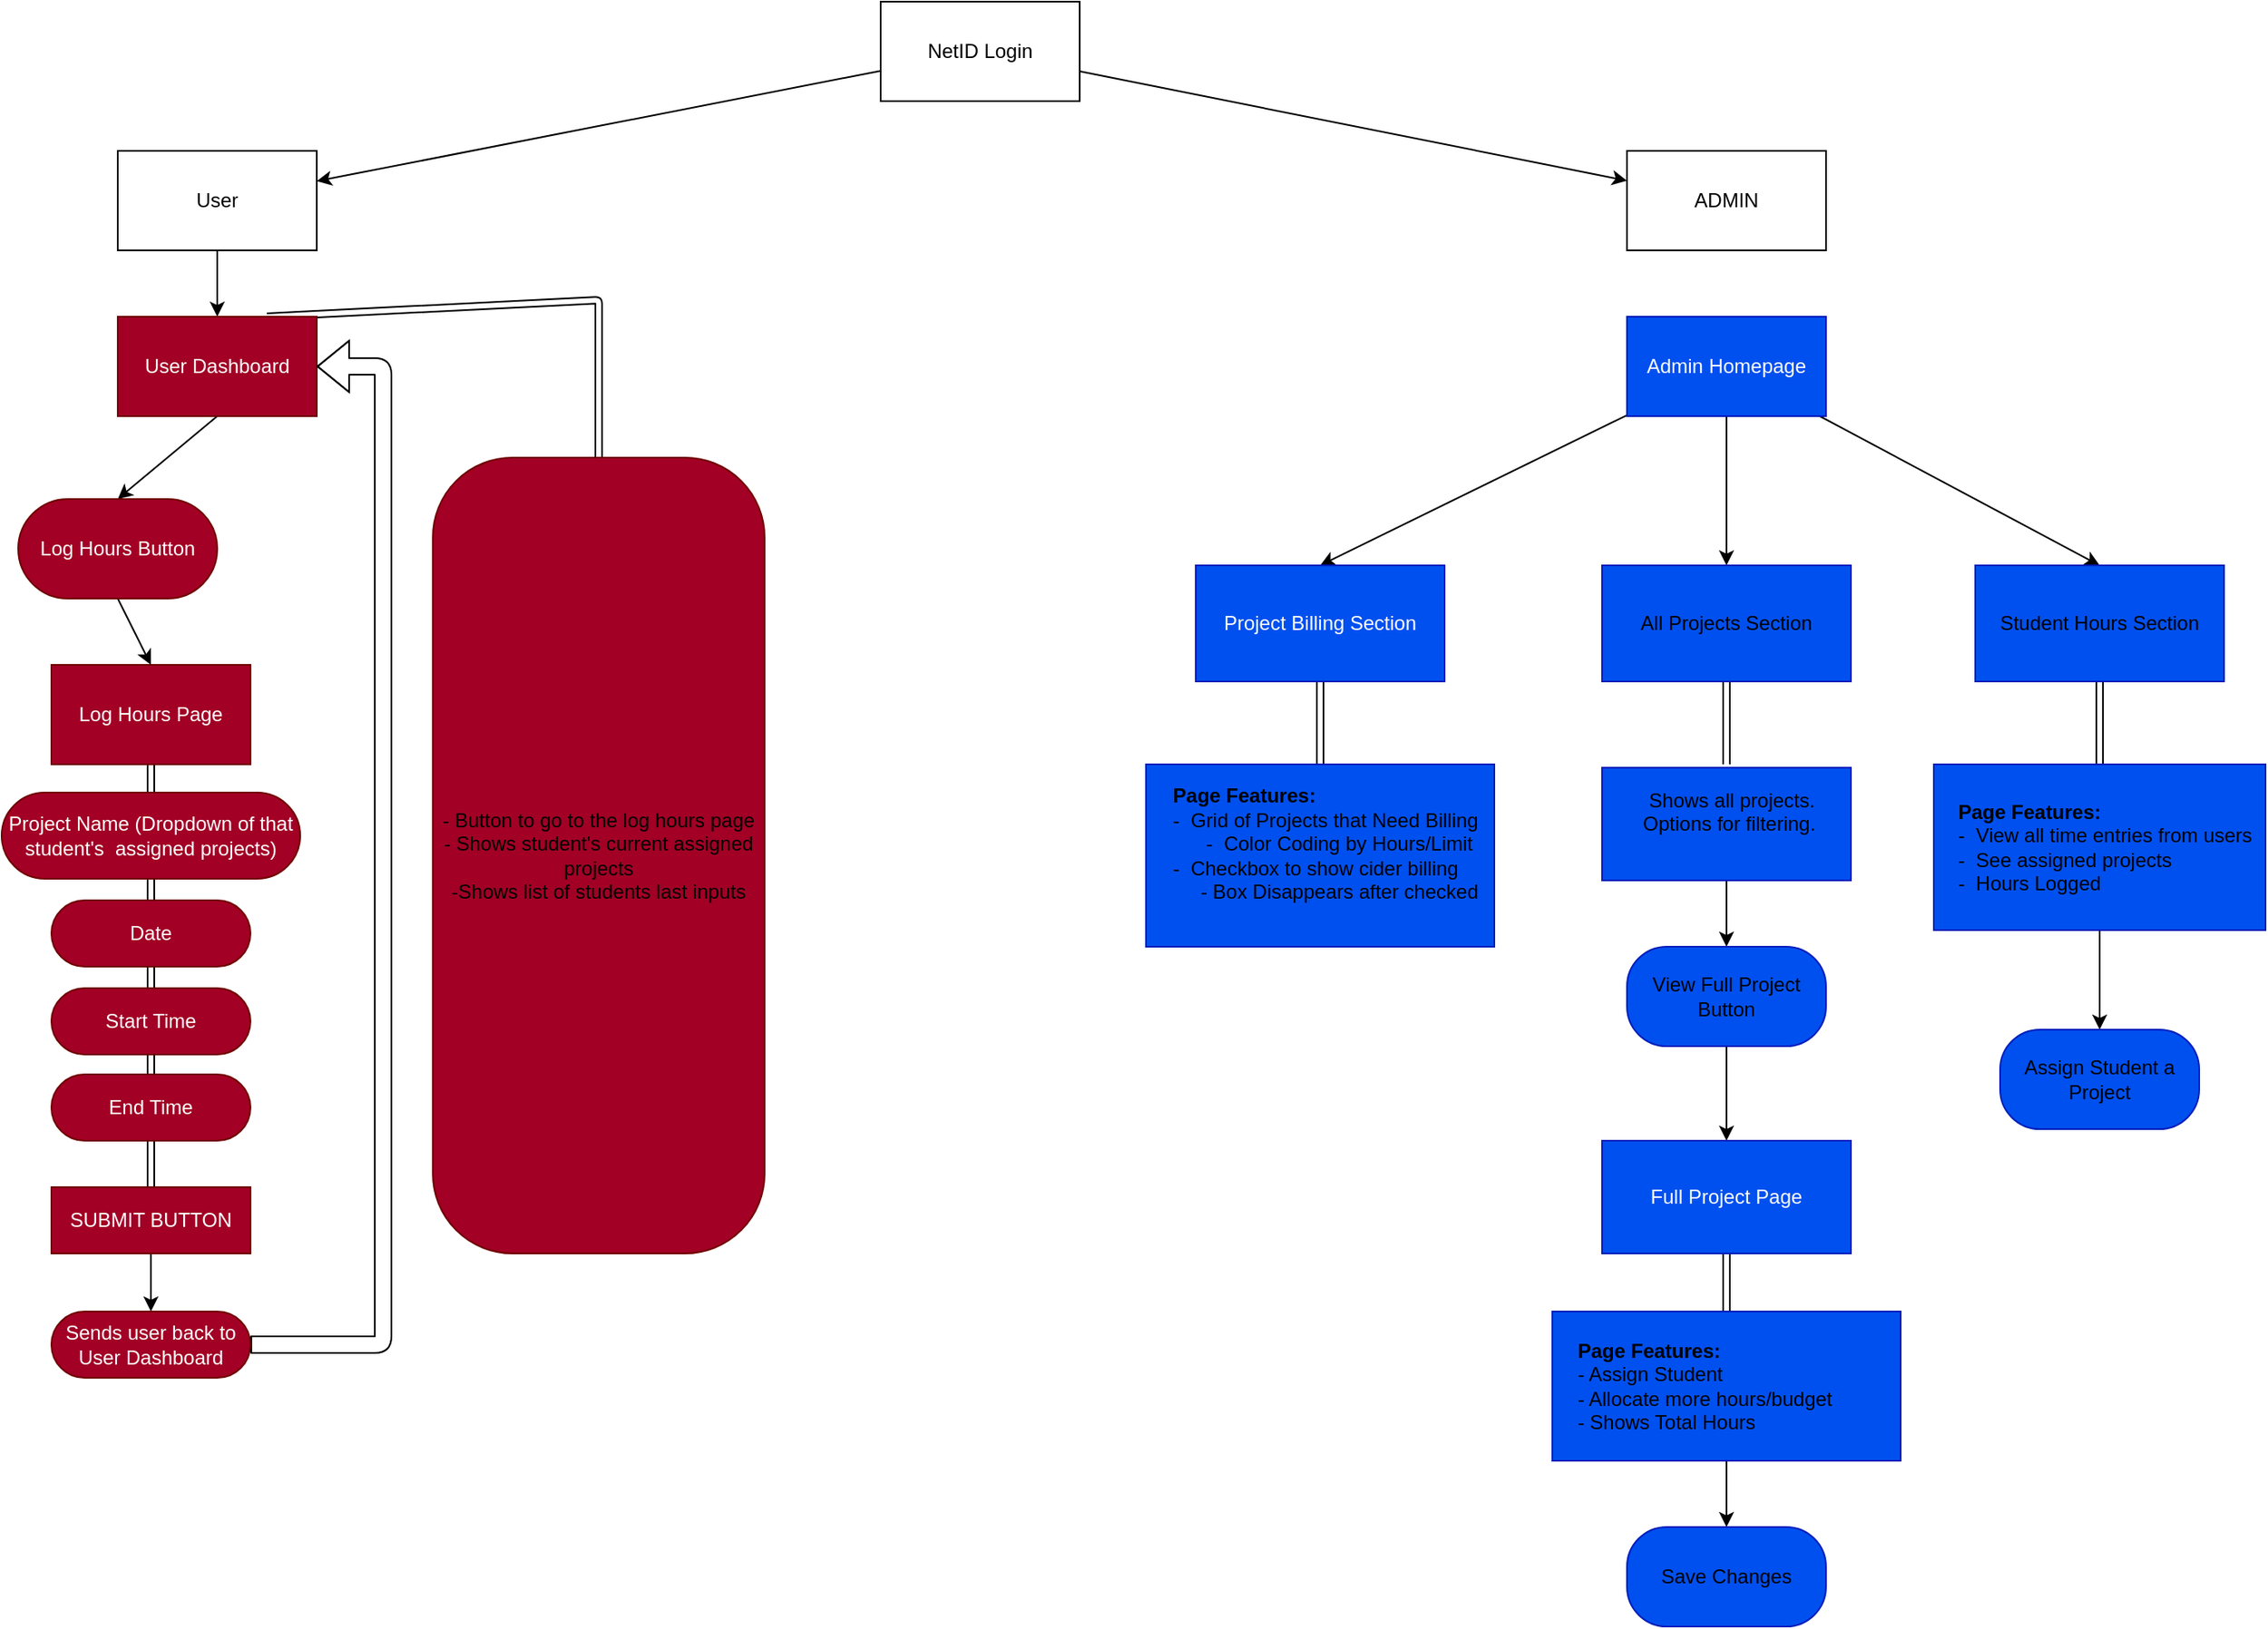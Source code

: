 <mxfile>
    <diagram id="1BaL2kHhpR9fWBhbZXey" name="Page-1">
        <mxGraphModel dx="2011" dy="1198" grid="1" gridSize="10" guides="1" tooltips="1" connect="1" arrows="1" fold="1" page="1" pageScale="1" pageWidth="1600" pageHeight="1100" math="0" shadow="0">
            <root>
                <mxCell id="0"/>
                <mxCell id="1" parent="0"/>
                <mxCell id="69" style="edgeStyle=none;html=1;" edge="1" parent="1" source="2" target="3">
                    <mxGeometry relative="1" as="geometry"/>
                </mxCell>
                <mxCell id="70" style="edgeStyle=none;html=1;" edge="1" parent="1" source="2" target="5">
                    <mxGeometry relative="1" as="geometry"/>
                </mxCell>
                <mxCell id="2" value="NetID Login" style="whiteSpace=wrap;html=1;" parent="1" vertex="1">
                    <mxGeometry x="648" y="60" width="120" height="60" as="geometry"/>
                </mxCell>
                <mxCell id="17" style="edgeStyle=none;html=1;exitX=0.5;exitY=1;exitDx=0;exitDy=0;entryX=0.5;entryY=0;entryDx=0;entryDy=0;" parent="1" source="3" target="7" edge="1">
                    <mxGeometry relative="1" as="geometry"/>
                </mxCell>
                <mxCell id="3" value="User" style="whiteSpace=wrap;html=1;" parent="1" vertex="1">
                    <mxGeometry x="188" y="150" width="120" height="60" as="geometry"/>
                </mxCell>
                <mxCell id="5" value="ADMIN" style="whiteSpace=wrap;html=1;" parent="1" vertex="1">
                    <mxGeometry x="1098" y="150" width="120" height="60" as="geometry"/>
                </mxCell>
                <mxCell id="37" style="edgeStyle=none;html=1;entryX=0.5;entryY=0;entryDx=0;entryDy=0;" edge="1" parent="1" source="6" target="36">
                    <mxGeometry relative="1" as="geometry"/>
                </mxCell>
                <mxCell id="50" style="edgeStyle=none;html=1;entryX=0.5;entryY=0;entryDx=0;entryDy=0;" edge="1" parent="1" source="6" target="45">
                    <mxGeometry relative="1" as="geometry"/>
                </mxCell>
                <mxCell id="52" style="edgeStyle=none;html=1;entryX=0.5;entryY=0;entryDx=0;entryDy=0;" edge="1" parent="1" source="6" target="51">
                    <mxGeometry relative="1" as="geometry"/>
                </mxCell>
                <mxCell id="6" value="Admin Homepage" style="whiteSpace=wrap;html=1;fillColor=#0050ef;fontColor=#ffffff;strokeColor=#001DBC;" parent="1" vertex="1">
                    <mxGeometry x="1098" y="250" width="120" height="60" as="geometry"/>
                </mxCell>
                <mxCell id="27" style="edgeStyle=none;html=1;exitX=0.5;exitY=1;exitDx=0;exitDy=0;entryX=0.5;entryY=0;entryDx=0;entryDy=0;" parent="1" source="7" target="26" edge="1">
                    <mxGeometry relative="1" as="geometry"/>
                </mxCell>
                <mxCell id="35" style="edgeStyle=none;shape=link;html=1;exitX=0.75;exitY=0;exitDx=0;exitDy=0;entryX=0.5;entryY=0;entryDx=0;entryDy=0;" parent="1" source="7" target="30" edge="1">
                    <mxGeometry relative="1" as="geometry">
                        <mxPoint x="468" y="250" as="targetPoint"/>
                        <Array as="points">
                            <mxPoint x="478" y="240"/>
                        </Array>
                    </mxGeometry>
                </mxCell>
                <mxCell id="7" value="User Dashboard" style="whiteSpace=wrap;html=1;fillColor=#a20025;fontColor=#ffffff;strokeColor=#6F0000;" parent="1" vertex="1">
                    <mxGeometry x="188" y="250" width="120" height="60" as="geometry"/>
                </mxCell>
                <mxCell id="20" style="edgeStyle=none;shape=link;html=1;exitX=0.5;exitY=1;exitDx=0;exitDy=0;entryX=0.5;entryY=0;entryDx=0;entryDy=0;" parent="1" source="10" target="11" edge="1">
                    <mxGeometry relative="1" as="geometry"/>
                </mxCell>
                <mxCell id="10" value="Log Hours Page" style="whiteSpace=wrap;html=1;fillColor=#a20025;fontColor=#ffffff;strokeColor=#6F0000;" parent="1" vertex="1">
                    <mxGeometry x="148" y="460" width="120" height="60" as="geometry"/>
                </mxCell>
                <mxCell id="21" style="edgeStyle=none;shape=link;html=1;exitX=0.5;exitY=1;exitDx=0;exitDy=0;entryX=0.5;entryY=0;entryDx=0;entryDy=0;" parent="1" source="11" target="12" edge="1">
                    <mxGeometry relative="1" as="geometry"/>
                </mxCell>
                <mxCell id="11" value="Project Name (Dropdown of that student&#39;s&amp;nbsp; assigned projects)" style="whiteSpace=wrap;html=1;fillColor=#a20025;fontColor=#ffffff;strokeColor=#6F0000;rounded=1;arcSize=50;" parent="1" vertex="1">
                    <mxGeometry x="118" y="537" width="180" height="52" as="geometry"/>
                </mxCell>
                <mxCell id="22" style="edgeStyle=none;shape=link;html=1;exitX=0.5;exitY=1;exitDx=0;exitDy=0;entryX=0.5;entryY=0;entryDx=0;entryDy=0;" parent="1" source="12" target="13" edge="1">
                    <mxGeometry relative="1" as="geometry"/>
                </mxCell>
                <mxCell id="12" value="Date" style="whiteSpace=wrap;html=1;fillColor=#a20025;fontColor=#ffffff;strokeColor=#6F0000;rounded=1;arcSize=50;" parent="1" vertex="1">
                    <mxGeometry x="148" y="602" width="120" height="40" as="geometry"/>
                </mxCell>
                <mxCell id="23" style="edgeStyle=none;shape=link;html=1;exitX=0.5;exitY=1;exitDx=0;exitDy=0;entryX=0.5;entryY=0;entryDx=0;entryDy=0;" parent="1" source="13" target="14" edge="1">
                    <mxGeometry relative="1" as="geometry"/>
                </mxCell>
                <mxCell id="13" value="Start Time" style="whiteSpace=wrap;html=1;fillColor=#a20025;fontColor=#ffffff;strokeColor=#6F0000;rounded=1;arcSize=50;" parent="1" vertex="1">
                    <mxGeometry x="148" y="655" width="120" height="40" as="geometry"/>
                </mxCell>
                <mxCell id="24" style="edgeStyle=none;shape=link;html=1;exitX=0.5;exitY=1;exitDx=0;exitDy=0;entryX=0.5;entryY=0;entryDx=0;entryDy=0;" parent="1" source="14" target="15" edge="1">
                    <mxGeometry relative="1" as="geometry"/>
                </mxCell>
                <mxCell id="14" value="End Time" style="whiteSpace=wrap;html=1;fillColor=#a20025;fontColor=#ffffff;strokeColor=#6F0000;rounded=1;arcSize=50;" parent="1" vertex="1">
                    <mxGeometry x="148" y="707" width="120" height="40" as="geometry"/>
                </mxCell>
                <mxCell id="32" style="edgeStyle=none;html=1;exitX=0.5;exitY=1;exitDx=0;exitDy=0;entryX=0.5;entryY=0;entryDx=0;entryDy=0;" parent="1" source="15" target="31" edge="1">
                    <mxGeometry relative="1" as="geometry"/>
                </mxCell>
                <mxCell id="15" value="SUBMIT BUTTON" style="whiteSpace=wrap;html=1;fillColor=#a20025;fontColor=#ffffff;strokeColor=#6F0000;rounded=1;arcSize=0;glass=0;shadow=0;" parent="1" vertex="1">
                    <mxGeometry x="148" y="775" width="120" height="40" as="geometry"/>
                </mxCell>
                <mxCell id="28" style="edgeStyle=none;html=1;exitX=0.5;exitY=1;exitDx=0;exitDy=0;entryX=0.5;entryY=0;entryDx=0;entryDy=0;" parent="1" source="26" target="10" edge="1">
                    <mxGeometry relative="1" as="geometry"/>
                </mxCell>
                <mxCell id="26" value="Log Hours Button" style="whiteSpace=wrap;html=1;fillColor=#a20025;fontColor=#ffffff;strokeColor=#6F0000;rounded=1;arcSize=50;" parent="1" vertex="1">
                    <mxGeometry x="128" y="360" width="120" height="60" as="geometry"/>
                </mxCell>
                <mxCell id="30" value="&lt;font style=&quot;color: light-dark(rgb(0, 0, 0), rgb(0, 0, 0));&quot;&gt;- Button to go to the log hours page&lt;/font&gt;&lt;div&gt;&lt;font style=&quot;color: light-dark(rgb(0, 0, 0), rgb(0, 0, 0));&quot;&gt;- Shows student&#39;s current assigned projects&lt;/font&gt;&lt;/div&gt;&lt;div&gt;&lt;font style=&quot;color: light-dark(rgb(0, 0, 0), rgb(0, 0, 0));&quot;&gt;-Shows list of students last inputs&lt;/font&gt;&lt;/div&gt;" style="whiteSpace=wrap;html=1;fillColor=#a20025;fontColor=#ffffff;strokeColor=#6F0000;rounded=1;arcSize=24;" parent="1" vertex="1">
                    <mxGeometry x="378" y="335" width="200" height="480" as="geometry"/>
                </mxCell>
                <mxCell id="33" style="edgeStyle=none;html=1;exitX=1;exitY=0.5;exitDx=0;exitDy=0;entryX=1;entryY=0.5;entryDx=0;entryDy=0;shape=flexArrow;" parent="1" source="31" target="7" edge="1">
                    <mxGeometry relative="1" as="geometry">
                        <Array as="points">
                            <mxPoint x="348" y="870"/>
                            <mxPoint x="348" y="280"/>
                        </Array>
                    </mxGeometry>
                </mxCell>
                <mxCell id="31" value="Sends user back to User Dashboard" style="whiteSpace=wrap;html=1;fillColor=#a20025;fontColor=#ffffff;strokeColor=#6F0000;rounded=1;arcSize=50;" parent="1" vertex="1">
                    <mxGeometry x="148" y="850" width="120" height="40" as="geometry"/>
                </mxCell>
                <mxCell id="49" style="edgeStyle=none;html=1;entryX=0.5;entryY=0;entryDx=0;entryDy=0;shape=link;" edge="1" parent="1" source="36" target="38">
                    <mxGeometry relative="1" as="geometry"/>
                </mxCell>
                <mxCell id="36" value="Project Billing Section" style="rounded=1;whiteSpace=wrap;html=1;arcSize=0;fillColor=#0050ef;fontColor=#ffffff;strokeColor=#001DBC;" vertex="1" parent="1">
                    <mxGeometry x="838" y="400" width="150" height="70" as="geometry"/>
                </mxCell>
                <mxCell id="38" value="&lt;div style=&quot;text-align: left;&quot;&gt;&lt;font style=&quot;&quot;&gt;&lt;span style=&quot;background-color: transparent;&quot;&gt;&lt;font style=&quot;&quot;&gt;&lt;font style=&quot;color: light-dark(rgb(0, 0, 0), rgb(0, 0, 0));&quot;&gt;&amp;nbsp; &lt;/font&gt;&lt;b style=&quot;&quot;&gt;&lt;font style=&quot;color: light-dark(rgb(0, 0, 0), rgb(0, 0, 0));&quot;&gt;Page Features:&lt;/font&gt;&lt;/b&gt;&lt;/font&gt;&lt;/span&gt;&lt;span style=&quot;color: light-dark(rgb(0, 0, 0), rgb(0, 0, 0)); font-family: monospace; font-size: 0px; text-wrap: nowrap; background-color: transparent;&quot;&gt;%3CmxGraphModel%3E%3Croot%3E%3CmxCell%20id%3D%220%22%2F%3E%3CmxCell%20id%3D%221%22%20parent%3D%220%22%2F%3E%3CmxCell%20id%3D%222%22%20value%3D%22%26lt%3Bdiv%20style%3D%26quot%3Btext-align%3A%20left%3B%26quot%3B%26gt%3B%26lt%3Bspan%20style%3D%26quot%3Bbackground-color%3A%20transparent%3B%26quot%3B%26gt%3B%26lt%3Bfont%20style%3D%26quot%3Bcolor%3A%20light-dark(rgb(0%2C%200%2C%200)%2C%20rgb(0%2C%200%2C%200))%3B%26quot%3B%26gt%3B%26amp%3Bnbsp%3B%20-%26amp%3Bnbsp%3B%20Grid%20of%20Projects%20that%20Need%20Billing%26lt%3B%2Ffont%26gt%3B%26lt%3B%2Fspan%26gt%3B%26lt%3B%2Fdiv%26gt%3B%26lt%3Bdiv%20style%3D%26quot%3Btext-align%3A%20left%3B%26quot%3B%26gt%3B%26lt%3Bfont%20style%3D%26quot%3Bcolor%3A%20light-dark(rgb(0%2C%200%2C%200)%2C%20rgb(0%2C%200%2C%200))%3B%26quot%3B%26gt%3B%26amp%3Bnbsp%3B%20%26lt%3Bspan%20style%3D%26quot%3Bwhite-space%3A%20pre%3B%26quot%3B%26gt%3B%26%239%3B%26lt%3B%2Fspan%26gt%3B-%26amp%3Bnbsp%3B%20Color%20Coding%20by%20Hours%2FLimit%26amp%3Bnbsp%3B%26lt%3B%2Ffont%26gt%3B%26lt%3B%2Fdiv%26gt%3B%26lt%3Bdiv%20style%3D%26quot%3Btext-align%3A%20left%3B%26quot%3B%26gt%3B%26lt%3Bfont%20style%3D%26quot%3Bcolor%3A%20light-dark(rgb(0%2C%200%2C%200)%2C%20rgb(0%2C%200%2C%200))%3B%26quot%3B%26gt%3B%26amp%3Bnbsp%3B%20-%26amp%3Bnbsp%3B%20Checkbox%20to%20show%20cider%20billing%26lt%3B%2Ffont%26gt%3B%26lt%3B%2Fdiv%26gt%3B%26lt%3Bdiv%20style%3D%26quot%3Btext-align%3A%20left%3B%26quot%3B%26gt%3B%26lt%3Bfont%20style%3D%26quot%3Bcolor%3A%20light-dark(rgb(0%2C%200%2C%200)%2C%20rgb(0%2C%200%2C%200))%3B%26quot%3B%26gt%3B%26amp%3Bnbsp%3B%26lt%3B%2Ffont%26gt%3B%26lt%3B%2Fdiv%26gt%3B%26lt%3Bdiv%20style%3D%26quot%3Btext-align%3A%20left%3B%26quot%3B%26gt%3B%26lt%3Bfont%20style%3D%26quot%3Bcolor%3A%20light-dark(rgb(0%2C%200%2C%200)%2C%20rgb(0%2C%200%2C%200))%3B%26quot%3B%26gt%3B%26amp%3Bnbsp%3B%26lt%3B%2Ffont%26gt%3B%26lt%3B%2Fdiv%26gt%3B%26lt%3Bdiv%26gt%3B%26lt%3Bbr%26gt%3B%26lt%3B%2Fdiv%26gt%3B%22%20style%3D%22rounded%3D0%3BwhiteSpace%3Dwrap%3Bhtml%3D1%3BfillColor%3D%230050ef%3BfontColor%3D%23ffffff%3BstrokeColor%3D%23001DBC%3B%22%20vertex%3D%221%22%20parent%3D%221%22%3E%3CmxGeometry%20x%3D%22700%22%20y%3D%22490%22%20width%3D%22210%22%20height%3D%22155%22%20as%3D%22geometry%22%2F%3E%3C%2FmxCell%3E%3C%2Froot%3E%3C%2FmxGraphModel%3E&lt;/span&gt;&lt;/font&gt;&lt;/div&gt;&lt;div style=&quot;text-align: left;&quot;&gt;&lt;span style=&quot;background-color: transparent;&quot;&gt;&lt;font style=&quot;color: light-dark(rgb(0, 0, 0), rgb(0, 0, 0));&quot;&gt;&amp;nbsp; -&amp;nbsp; Grid of Projects that Need Billing&lt;/font&gt;&lt;/span&gt;&lt;/div&gt;&lt;div style=&quot;text-align: left;&quot;&gt;&lt;font style=&quot;color: light-dark(rgb(0, 0, 0), rgb(0, 0, 0));&quot;&gt;&amp;nbsp; &lt;span style=&quot;white-space: pre;&quot;&gt;&#x9;&lt;/span&gt;-&amp;nbsp; Color Coding by Hours/Limit&amp;nbsp;&lt;/font&gt;&lt;/div&gt;&lt;div style=&quot;text-align: left;&quot;&gt;&lt;font style=&quot;color: light-dark(rgb(0, 0, 0), rgb(0, 0, 0));&quot;&gt;&amp;nbsp; -&amp;nbsp; Checkbox to show cider billing&lt;/font&gt;&lt;/div&gt;&lt;div style=&quot;text-align: left;&quot;&gt;&lt;font style=&quot;color: light-dark(rgb(0, 0, 0), rgb(0, 0, 0));&quot;&gt;&amp;nbsp; &amp;nbsp; &amp;nbsp; &amp;nbsp;- Box Disappears after checked&lt;/font&gt;&lt;/div&gt;&lt;div style=&quot;text-align: left;&quot;&gt;&lt;font style=&quot;color: light-dark(rgb(0, 0, 0), rgb(0, 0, 0));&quot;&gt;&lt;br&gt;&lt;/font&gt;&lt;/div&gt;" style="rounded=0;whiteSpace=wrap;html=1;fillColor=#0050ef;fontColor=#ffffff;strokeColor=#001DBC;" vertex="1" parent="1">
                    <mxGeometry x="808" y="520" width="210" height="110" as="geometry"/>
                </mxCell>
                <mxCell id="55" style="edgeStyle=none;html=1;entryX=0.5;entryY=0;entryDx=0;entryDy=0;" edge="1" parent="1" source="43" target="54">
                    <mxGeometry relative="1" as="geometry"/>
                </mxCell>
                <mxCell id="43" value="&lt;font style=&quot;color: light-dark(rgb(0, 0, 0), rgb(0, 0, 0));&quot;&gt;&amp;nbsp; Shows all projects.&lt;/font&gt;&lt;div&gt;&lt;font style=&quot;color: light-dark(rgb(0, 0, 0), rgb(0, 0, 0));&quot;&gt;&amp;nbsp; Options for filtering.&amp;nbsp;&lt;/font&gt;&lt;/div&gt;&lt;div&gt;&lt;font style=&quot;color: light-dark(rgb(0, 0, 0), rgb(0, 0, 0));&quot;&gt;&amp;nbsp;&amp;nbsp;&lt;/font&gt;&lt;/div&gt;" style="rounded=1;whiteSpace=wrap;html=1;arcSize=0;fillColor=#0050ef;fontColor=#ffffff;strokeColor=#001DBC;align=center;" vertex="1" parent="1">
                    <mxGeometry x="1083" y="522" width="150" height="68" as="geometry"/>
                </mxCell>
                <mxCell id="53" style="edgeStyle=none;html=1;shape=link;" edge="1" parent="1" source="45">
                    <mxGeometry relative="1" as="geometry">
                        <mxPoint x="1158" y="520" as="targetPoint"/>
                    </mxGeometry>
                </mxCell>
                <mxCell id="45" value="&lt;font style=&quot;color: light-dark(rgb(0, 0, 0), rgb(0, 0, 0));&quot;&gt;All Projects Section&lt;/font&gt;" style="rounded=1;whiteSpace=wrap;html=1;arcSize=0;fillColor=#0050ef;fontColor=#ffffff;strokeColor=#001DBC;" vertex="1" parent="1">
                    <mxGeometry x="1083" y="400" width="150" height="70" as="geometry"/>
                </mxCell>
                <mxCell id="66" style="edgeStyle=none;html=1;entryX=0.5;entryY=0;entryDx=0;entryDy=0;shape=link;" edge="1" parent="1" source="51" target="64">
                    <mxGeometry relative="1" as="geometry"/>
                </mxCell>
                <mxCell id="51" value="&lt;font style=&quot;color: light-dark(rgb(0, 0, 0), rgb(0, 0, 0));&quot;&gt;Student Hours Section&lt;/font&gt;" style="rounded=1;whiteSpace=wrap;html=1;arcSize=0;fillColor=#0050ef;fontColor=#ffffff;strokeColor=#001DBC;" vertex="1" parent="1">
                    <mxGeometry x="1308" y="400" width="150" height="70" as="geometry"/>
                </mxCell>
                <mxCell id="57" style="edgeStyle=none;html=1;entryX=0.5;entryY=0;entryDx=0;entryDy=0;" edge="1" parent="1" source="54" target="56">
                    <mxGeometry relative="1" as="geometry"/>
                </mxCell>
                <mxCell id="54" value="&lt;font style=&quot;color: light-dark(rgb(0, 0, 0), rgb(0, 0, 0));&quot;&gt;View Full Project&lt;/font&gt;&lt;div&gt;&lt;font style=&quot;color: light-dark(rgb(0, 0, 0), rgb(0, 0, 0));&quot;&gt;Button&lt;/font&gt;&lt;/div&gt;" style="rounded=1;whiteSpace=wrap;html=1;arcSize=40;fillColor=#0050ef;fontColor=#ffffff;strokeColor=#001DBC;" vertex="1" parent="1">
                    <mxGeometry x="1098" y="630" width="120" height="60" as="geometry"/>
                </mxCell>
                <mxCell id="59" style="edgeStyle=none;html=1;shape=link;" edge="1" parent="1" source="56" target="58">
                    <mxGeometry relative="1" as="geometry"/>
                </mxCell>
                <mxCell id="56" value="Full Project Page" style="rounded=1;whiteSpace=wrap;html=1;arcSize=0;fillColor=#0050ef;fontColor=#ffffff;strokeColor=#001DBC;align=center;" vertex="1" parent="1">
                    <mxGeometry x="1083" y="747" width="150" height="68" as="geometry"/>
                </mxCell>
                <mxCell id="61" style="edgeStyle=none;html=1;" edge="1" parent="1" source="58" target="60">
                    <mxGeometry relative="1" as="geometry"/>
                </mxCell>
                <mxCell id="58" value="&lt;div style=&quot;&quot;&gt;&lt;font&gt;&lt;font style=&quot;&quot;&gt;&lt;font style=&quot;color: light-dark(rgb(0, 0, 0), rgb(0, 0, 0));&quot;&gt;&amp;nbsp; &amp;nbsp;&lt;/font&gt;&lt;font style=&quot;color: light-dark(rgb(0, 0, 0), rgb(0, 0, 0));&quot;&gt;&amp;nbsp;&lt;/font&gt;&lt;/font&gt;&lt;/font&gt;&lt;b style=&quot;background-color: transparent; scrollbar-color: light-dark(#e2e2e2, #4b4b4b)&lt;br/&gt;&#x9;&#x9;&#x9;&#x9;&#x9;light-dark(#fbfbfb, var(--dark-panel-color));&quot;&gt;&lt;font style=&quot;color: light-dark(rgb(0, 0, 0), rgb(0, 0, 0));&quot;&gt;Page Features:&lt;/font&gt;&lt;/b&gt;&lt;/div&gt;&lt;div style=&quot;&quot;&gt;&lt;font style=&quot;color: light-dark(rgb(0, 0, 0), rgb(0, 0, 0));&quot;&gt;&amp;nbsp; &amp;nbsp; - Assign Student&lt;/font&gt;&lt;/div&gt;&lt;div style=&quot;&quot;&gt;&lt;font style=&quot;color: light-dark(rgb(0, 0, 0), rgb(0, 0, 0));&quot;&gt;&amp;nbsp; &amp;nbsp; - Allocate more hours/budget&lt;/font&gt;&lt;/div&gt;&lt;div style=&quot;&quot;&gt;&lt;font style=&quot;color: light-dark(rgb(0, 0, 0), rgb(0, 0, 0));&quot;&gt;&amp;nbsp; &amp;nbsp; - Shows Total Hours&lt;/font&gt;&lt;/div&gt;" style="rounded=0;whiteSpace=wrap;html=1;fillColor=#0050ef;fontColor=#ffffff;strokeColor=#001DBC;align=left;" vertex="1" parent="1">
                    <mxGeometry x="1053" y="850" width="210" height="90" as="geometry"/>
                </mxCell>
                <mxCell id="60" value="&lt;font style=&quot;color: light-dark(rgb(0, 0, 0), rgb(0, 0, 0));&quot;&gt;Save Changes&lt;/font&gt;" style="rounded=1;whiteSpace=wrap;html=1;arcSize=40;fillColor=#0050ef;fontColor=#ffffff;strokeColor=#001DBC;" vertex="1" parent="1">
                    <mxGeometry x="1098" y="980" width="120" height="60" as="geometry"/>
                </mxCell>
                <mxCell id="68" style="edgeStyle=none;html=1;entryX=0.5;entryY=0;entryDx=0;entryDy=0;" edge="1" parent="1" source="64" target="67">
                    <mxGeometry relative="1" as="geometry"/>
                </mxCell>
                <mxCell id="64" value="&lt;div style=&quot;text-align: left;&quot;&gt;&lt;span style=&quot;background-color: transparent;&quot;&gt;&lt;b&gt;&lt;font style=&quot;color: light-dark(rgb(0, 0, 0), rgb(0, 0, 0));&quot;&gt;&amp;nbsp; Page Features:&lt;/font&gt;&lt;/b&gt;&lt;/span&gt;&lt;/div&gt;&lt;div style=&quot;text-align: left;&quot;&gt;&lt;span style=&quot;background-color: transparent;&quot;&gt;&lt;font style=&quot;color: light-dark(rgb(0, 0, 0), rgb(0, 0, 0));&quot;&gt;&amp;nbsp; -&amp;nbsp; View all time entries from users&lt;/font&gt;&lt;/span&gt;&lt;/div&gt;&lt;font style=&quot;&quot;&gt;&lt;span style=&quot;background-color: transparent;&quot;&gt;&lt;div style=&quot;text-align: left;&quot;&gt;&lt;span style=&quot;background-color: transparent;&quot;&gt;&lt;font style=&quot;color: light-dark(rgb(0, 0, 0), rgb(0, 0, 0));&quot;&gt;&amp;nbsp; -&amp;nbsp; See assigned projects&lt;/font&gt;&lt;/span&gt;&lt;/div&gt;&lt;/span&gt;&lt;span style=&quot;background-color: transparent;&quot;&gt;&lt;div style=&quot;text-align: left;&quot;&gt;&lt;span style=&quot;background-color: transparent;&quot;&gt;&lt;font style=&quot;color: light-dark(rgb(0, 0, 0), rgb(0, 0, 0));&quot;&gt;&amp;nbsp; -&amp;nbsp; Hours Logged&lt;/font&gt;&lt;/span&gt;&lt;/div&gt;&lt;/span&gt;&lt;/font&gt;" style="rounded=1;whiteSpace=wrap;html=1;arcSize=0;fillColor=#0050ef;fontColor=#ffffff;strokeColor=#001DBC;align=center;" vertex="1" parent="1">
                    <mxGeometry x="1283" y="520" width="200" height="100" as="geometry"/>
                </mxCell>
                <mxCell id="67" value="&lt;font style=&quot;color: light-dark(rgb(0, 0, 0), rgb(0, 0, 0));&quot;&gt;Assign Student a Project&lt;/font&gt;" style="rounded=1;whiteSpace=wrap;html=1;arcSize=40;fillColor=#0050ef;fontColor=#ffffff;strokeColor=#001DBC;" vertex="1" parent="1">
                    <mxGeometry x="1323" y="680" width="120" height="60" as="geometry"/>
                </mxCell>
            </root>
        </mxGraphModel>
    </diagram>
</mxfile>